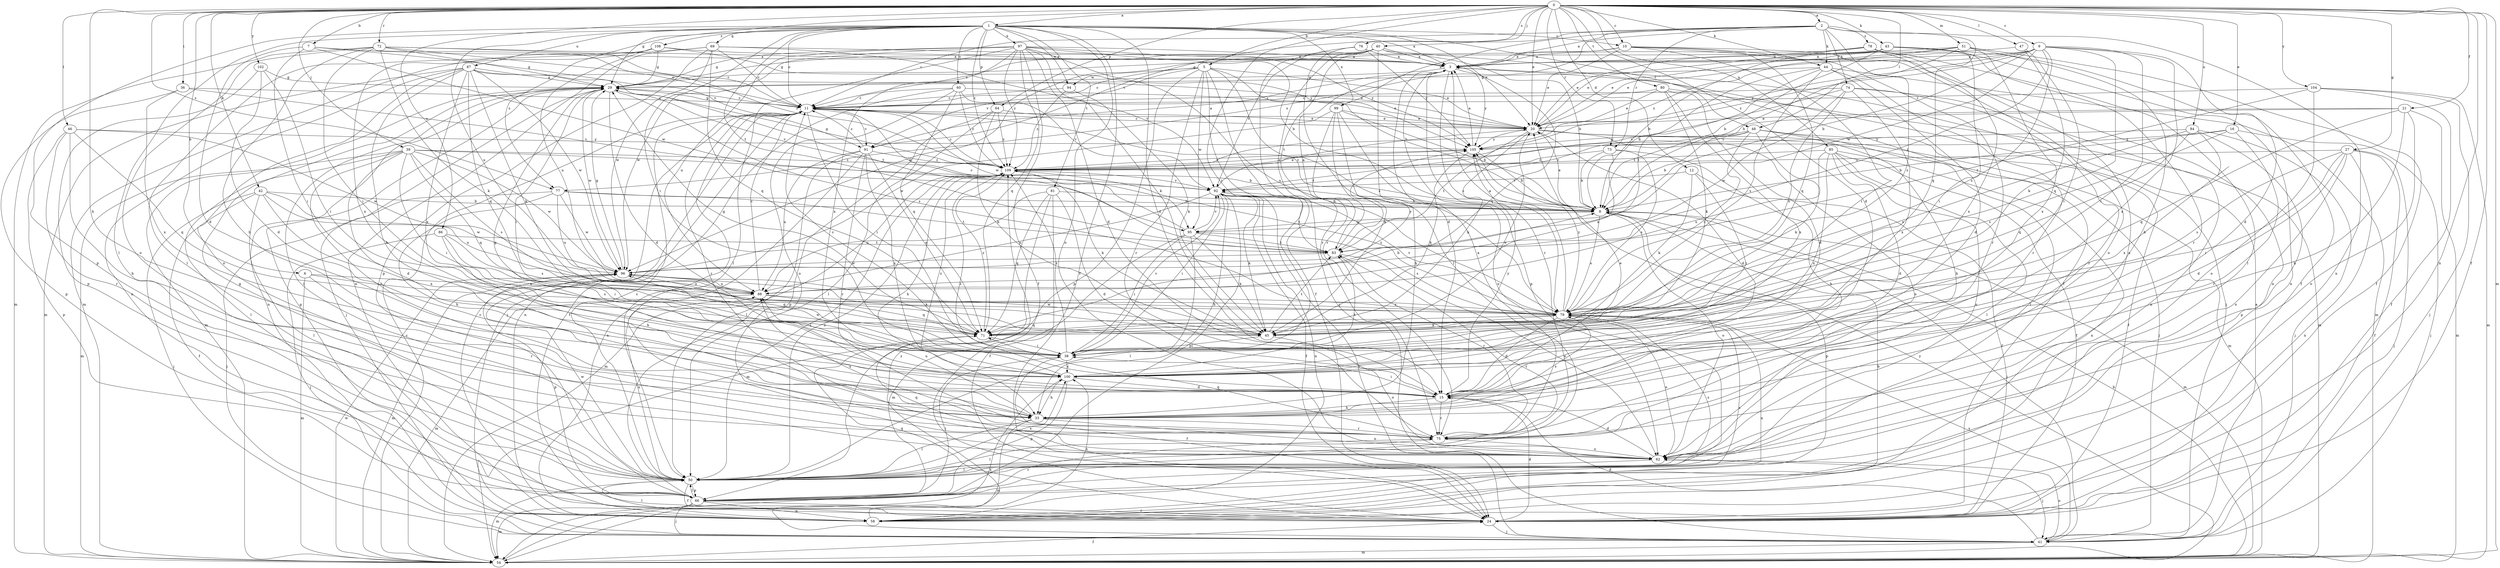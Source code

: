 strict digraph  {
0;
1;
2;
3;
5;
6;
7;
8;
9;
10;
11;
12;
15;
16;
20;
21;
24;
27;
29;
33;
36;
38;
39;
40;
41;
42;
43;
44;
45;
46;
47;
48;
50;
51;
54;
58;
60;
62;
64;
66;
69;
71;
72;
73;
74;
75;
76;
77;
78;
79;
80;
81;
83;
84;
85;
86;
87;
88;
91;
92;
94;
95;
96;
97;
99;
100;
102;
104;
105;
108;
109;
0 -> 1  [label=a];
0 -> 2  [label=a];
0 -> 5  [label=b];
0 -> 6  [label=b];
0 -> 7  [label=b];
0 -> 9  [label=c];
0 -> 10  [label=c];
0 -> 12  [label=d];
0 -> 15  [label=d];
0 -> 16  [label=e];
0 -> 20  [label=e];
0 -> 21  [label=f];
0 -> 24  [label=f];
0 -> 27  [label=g];
0 -> 29  [label=g];
0 -> 33  [label=h];
0 -> 36  [label=i];
0 -> 38  [label=i];
0 -> 39  [label=j];
0 -> 40  [label=j];
0 -> 42  [label=k];
0 -> 43  [label=k];
0 -> 44  [label=k];
0 -> 46  [label=l];
0 -> 47  [label=l];
0 -> 48  [label=l];
0 -> 51  [label=m];
0 -> 54  [label=m];
0 -> 58  [label=n];
0 -> 64  [label=p];
0 -> 72  [label=r];
0 -> 73  [label=r];
0 -> 76  [label=s];
0 -> 77  [label=s];
0 -> 80  [label=t];
0 -> 84  [label=u];
0 -> 85  [label=u];
0 -> 86  [label=u];
0 -> 102  [label=y];
0 -> 104  [label=y];
1 -> 3  [label=a];
1 -> 10  [label=c];
1 -> 11  [label=c];
1 -> 15  [label=d];
1 -> 20  [label=e];
1 -> 24  [label=f];
1 -> 38  [label=i];
1 -> 48  [label=l];
1 -> 50  [label=l];
1 -> 60  [label=o];
1 -> 62  [label=o];
1 -> 64  [label=p];
1 -> 66  [label=p];
1 -> 69  [label=q];
1 -> 77  [label=s];
1 -> 81  [label=t];
1 -> 83  [label=t];
1 -> 87  [label=u];
1 -> 88  [label=u];
1 -> 94  [label=w];
1 -> 97  [label=x];
1 -> 99  [label=x];
1 -> 108  [label=z];
1 -> 109  [label=z];
2 -> 3  [label=a];
2 -> 11  [label=c];
2 -> 44  [label=k];
2 -> 58  [label=n];
2 -> 71  [label=q];
2 -> 73  [label=r];
2 -> 74  [label=r];
2 -> 77  [label=s];
2 -> 78  [label=s];
2 -> 79  [label=s];
2 -> 91  [label=v];
2 -> 99  [label=x];
3 -> 29  [label=g];
3 -> 41  [label=j];
3 -> 66  [label=p];
3 -> 71  [label=q];
3 -> 75  [label=r];
3 -> 79  [label=s];
3 -> 105  [label=y];
5 -> 8  [label=b];
5 -> 11  [label=c];
5 -> 20  [label=e];
5 -> 24  [label=f];
5 -> 41  [label=j];
5 -> 66  [label=p];
5 -> 75  [label=r];
5 -> 79  [label=s];
5 -> 91  [label=v];
5 -> 94  [label=w];
5 -> 95  [label=w];
6 -> 54  [label=m];
6 -> 75  [label=r];
6 -> 79  [label=s];
6 -> 88  [label=u];
7 -> 3  [label=a];
7 -> 11  [label=c];
7 -> 15  [label=d];
7 -> 38  [label=i];
7 -> 91  [label=v];
7 -> 95  [label=w];
8 -> 11  [label=c];
8 -> 20  [label=e];
8 -> 41  [label=j];
8 -> 54  [label=m];
8 -> 62  [label=o];
8 -> 66  [label=p];
8 -> 79  [label=s];
8 -> 95  [label=w];
9 -> 3  [label=a];
9 -> 8  [label=b];
9 -> 15  [label=d];
9 -> 20  [label=e];
9 -> 38  [label=i];
9 -> 71  [label=q];
9 -> 79  [label=s];
9 -> 83  [label=t];
9 -> 95  [label=w];
9 -> 100  [label=x];
9 -> 105  [label=y];
9 -> 109  [label=z];
10 -> 3  [label=a];
10 -> 20  [label=e];
10 -> 29  [label=g];
10 -> 38  [label=i];
10 -> 58  [label=n];
10 -> 62  [label=o];
10 -> 71  [label=q];
10 -> 75  [label=r];
11 -> 20  [label=e];
11 -> 24  [label=f];
11 -> 29  [label=g];
11 -> 38  [label=i];
11 -> 58  [label=n];
11 -> 62  [label=o];
11 -> 75  [label=r];
11 -> 91  [label=v];
11 -> 95  [label=w];
12 -> 24  [label=f];
12 -> 38  [label=i];
12 -> 45  [label=k];
12 -> 92  [label=v];
15 -> 20  [label=e];
15 -> 29  [label=g];
15 -> 33  [label=h];
15 -> 38  [label=i];
15 -> 75  [label=r];
15 -> 105  [label=y];
15 -> 109  [label=z];
16 -> 8  [label=b];
16 -> 41  [label=j];
16 -> 75  [label=r];
16 -> 79  [label=s];
16 -> 105  [label=y];
20 -> 11  [label=c];
20 -> 15  [label=d];
20 -> 41  [label=j];
20 -> 45  [label=k];
20 -> 54  [label=m];
20 -> 62  [label=o];
20 -> 83  [label=t];
20 -> 105  [label=y];
21 -> 20  [label=e];
21 -> 33  [label=h];
21 -> 54  [label=m];
21 -> 62  [label=o];
21 -> 71  [label=q];
21 -> 109  [label=z];
24 -> 11  [label=c];
24 -> 15  [label=d];
24 -> 41  [label=j];
24 -> 71  [label=q];
27 -> 15  [label=d];
27 -> 24  [label=f];
27 -> 38  [label=i];
27 -> 41  [label=j];
27 -> 58  [label=n];
27 -> 62  [label=o];
27 -> 79  [label=s];
27 -> 109  [label=z];
29 -> 11  [label=c];
29 -> 15  [label=d];
29 -> 38  [label=i];
29 -> 41  [label=j];
29 -> 50  [label=l];
29 -> 54  [label=m];
29 -> 58  [label=n];
29 -> 79  [label=s];
29 -> 92  [label=v];
29 -> 96  [label=w];
33 -> 50  [label=l];
33 -> 54  [label=m];
33 -> 62  [label=o];
33 -> 75  [label=r];
33 -> 79  [label=s];
33 -> 88  [label=u];
36 -> 11  [label=c];
36 -> 66  [label=p];
36 -> 92  [label=v];
36 -> 100  [label=x];
38 -> 11  [label=c];
38 -> 20  [label=e];
38 -> 24  [label=f];
38 -> 92  [label=v];
38 -> 96  [label=w];
38 -> 100  [label=x];
38 -> 109  [label=z];
39 -> 8  [label=b];
39 -> 15  [label=d];
39 -> 33  [label=h];
39 -> 38  [label=i];
39 -> 50  [label=l];
39 -> 54  [label=m];
39 -> 71  [label=q];
39 -> 79  [label=s];
39 -> 96  [label=w];
39 -> 109  [label=z];
40 -> 3  [label=a];
40 -> 8  [label=b];
40 -> 11  [label=c];
40 -> 15  [label=d];
40 -> 24  [label=f];
40 -> 75  [label=r];
40 -> 83  [label=t];
40 -> 92  [label=v];
40 -> 96  [label=w];
41 -> 3  [label=a];
41 -> 15  [label=d];
41 -> 54  [label=m];
41 -> 62  [label=o];
41 -> 79  [label=s];
41 -> 92  [label=v];
41 -> 109  [label=z];
42 -> 8  [label=b];
42 -> 24  [label=f];
42 -> 41  [label=j];
42 -> 50  [label=l];
42 -> 88  [label=u];
42 -> 96  [label=w];
42 -> 100  [label=x];
43 -> 3  [label=a];
43 -> 8  [label=b];
43 -> 20  [label=e];
43 -> 24  [label=f];
43 -> 29  [label=g];
43 -> 38  [label=i];
43 -> 75  [label=r];
44 -> 8  [label=b];
44 -> 15  [label=d];
44 -> 29  [label=g];
44 -> 54  [label=m];
44 -> 75  [label=r];
44 -> 79  [label=s];
44 -> 83  [label=t];
45 -> 38  [label=i];
45 -> 62  [label=o];
45 -> 83  [label=t];
45 -> 96  [label=w];
46 -> 33  [label=h];
46 -> 66  [label=p];
46 -> 71  [label=q];
46 -> 75  [label=r];
46 -> 96  [label=w];
46 -> 105  [label=y];
47 -> 3  [label=a];
47 -> 38  [label=i];
47 -> 45  [label=k];
48 -> 8  [label=b];
48 -> 24  [label=f];
48 -> 33  [label=h];
48 -> 45  [label=k];
48 -> 50  [label=l];
48 -> 79  [label=s];
48 -> 92  [label=v];
48 -> 105  [label=y];
50 -> 11  [label=c];
50 -> 24  [label=f];
50 -> 29  [label=g];
50 -> 54  [label=m];
50 -> 66  [label=p];
50 -> 79  [label=s];
50 -> 83  [label=t];
50 -> 88  [label=u];
50 -> 96  [label=w];
50 -> 100  [label=x];
50 -> 109  [label=z];
51 -> 3  [label=a];
51 -> 8  [label=b];
51 -> 20  [label=e];
51 -> 24  [label=f];
51 -> 33  [label=h];
51 -> 100  [label=x];
51 -> 109  [label=z];
54 -> 8  [label=b];
54 -> 11  [label=c];
54 -> 24  [label=f];
54 -> 96  [label=w];
54 -> 100  [label=x];
54 -> 105  [label=y];
58 -> 8  [label=b];
58 -> 29  [label=g];
58 -> 50  [label=l];
58 -> 100  [label=x];
60 -> 11  [label=c];
60 -> 20  [label=e];
60 -> 41  [label=j];
60 -> 62  [label=o];
60 -> 71  [label=q];
60 -> 92  [label=v];
60 -> 109  [label=z];
62 -> 15  [label=d];
62 -> 41  [label=j];
62 -> 50  [label=l];
62 -> 71  [label=q];
64 -> 20  [label=e];
64 -> 45  [label=k];
64 -> 50  [label=l];
64 -> 66  [label=p];
64 -> 109  [label=z];
66 -> 24  [label=f];
66 -> 38  [label=i];
66 -> 41  [label=j];
66 -> 50  [label=l];
66 -> 54  [label=m];
66 -> 58  [label=n];
66 -> 75  [label=r];
66 -> 79  [label=s];
69 -> 3  [label=a];
69 -> 11  [label=c];
69 -> 54  [label=m];
69 -> 58  [label=n];
69 -> 66  [label=p];
69 -> 71  [label=q];
69 -> 92  [label=v];
69 -> 96  [label=w];
71 -> 29  [label=g];
71 -> 38  [label=i];
71 -> 109  [label=z];
72 -> 3  [label=a];
72 -> 11  [label=c];
72 -> 29  [label=g];
72 -> 33  [label=h];
72 -> 38  [label=i];
72 -> 45  [label=k];
72 -> 54  [label=m];
72 -> 62  [label=o];
72 -> 109  [label=z];
73 -> 8  [label=b];
73 -> 33  [label=h];
73 -> 79  [label=s];
73 -> 88  [label=u];
73 -> 109  [label=z];
74 -> 11  [label=c];
74 -> 58  [label=n];
74 -> 75  [label=r];
74 -> 79  [label=s];
74 -> 92  [label=v];
74 -> 96  [label=w];
74 -> 100  [label=x];
75 -> 3  [label=a];
75 -> 50  [label=l];
75 -> 62  [label=o];
75 -> 71  [label=q];
75 -> 88  [label=u];
76 -> 3  [label=a];
76 -> 50  [label=l];
76 -> 75  [label=r];
76 -> 105  [label=y];
77 -> 8  [label=b];
77 -> 33  [label=h];
77 -> 41  [label=j];
77 -> 83  [label=t];
77 -> 88  [label=u];
77 -> 96  [label=w];
78 -> 3  [label=a];
78 -> 8  [label=b];
78 -> 20  [label=e];
78 -> 50  [label=l];
78 -> 58  [label=n];
78 -> 62  [label=o];
78 -> 100  [label=x];
79 -> 3  [label=a];
79 -> 15  [label=d];
79 -> 45  [label=k];
79 -> 58  [label=n];
79 -> 62  [label=o];
79 -> 71  [label=q];
79 -> 92  [label=v];
79 -> 105  [label=y];
79 -> 109  [label=z];
80 -> 11  [label=c];
80 -> 15  [label=d];
80 -> 20  [label=e];
80 -> 45  [label=k];
80 -> 54  [label=m];
80 -> 100  [label=x];
81 -> 8  [label=b];
81 -> 15  [label=d];
81 -> 24  [label=f];
81 -> 54  [label=m];
81 -> 71  [label=q];
81 -> 88  [label=u];
83 -> 3  [label=a];
83 -> 62  [label=o];
83 -> 75  [label=r];
83 -> 96  [label=w];
84 -> 41  [label=j];
84 -> 66  [label=p];
84 -> 71  [label=q];
84 -> 79  [label=s];
84 -> 100  [label=x];
84 -> 105  [label=y];
85 -> 15  [label=d];
85 -> 24  [label=f];
85 -> 50  [label=l];
85 -> 58  [label=n];
85 -> 62  [label=o];
85 -> 88  [label=u];
85 -> 100  [label=x];
85 -> 109  [label=z];
86 -> 33  [label=h];
86 -> 38  [label=i];
86 -> 41  [label=j];
86 -> 79  [label=s];
86 -> 83  [label=t];
87 -> 20  [label=e];
87 -> 29  [label=g];
87 -> 33  [label=h];
87 -> 45  [label=k];
87 -> 54  [label=m];
87 -> 58  [label=n];
87 -> 62  [label=o];
87 -> 71  [label=q];
87 -> 83  [label=t];
87 -> 96  [label=w];
87 -> 100  [label=x];
88 -> 8  [label=b];
88 -> 11  [label=c];
88 -> 54  [label=m];
88 -> 71  [label=q];
88 -> 79  [label=s];
91 -> 3  [label=a];
91 -> 11  [label=c];
91 -> 50  [label=l];
91 -> 58  [label=n];
91 -> 71  [label=q];
91 -> 75  [label=r];
91 -> 88  [label=u];
91 -> 100  [label=x];
91 -> 109  [label=z];
92 -> 8  [label=b];
92 -> 20  [label=e];
92 -> 24  [label=f];
92 -> 33  [label=h];
92 -> 38  [label=i];
92 -> 45  [label=k];
92 -> 58  [label=n];
92 -> 66  [label=p];
92 -> 83  [label=t];
92 -> 88  [label=u];
94 -> 11  [label=c];
94 -> 45  [label=k];
94 -> 109  [label=z];
95 -> 11  [label=c];
95 -> 38  [label=i];
95 -> 45  [label=k];
95 -> 50  [label=l];
95 -> 54  [label=m];
95 -> 79  [label=s];
95 -> 83  [label=t];
95 -> 92  [label=v];
96 -> 29  [label=g];
96 -> 45  [label=k];
96 -> 54  [label=m];
96 -> 66  [label=p];
96 -> 71  [label=q];
96 -> 88  [label=u];
96 -> 105  [label=y];
97 -> 3  [label=a];
97 -> 8  [label=b];
97 -> 15  [label=d];
97 -> 24  [label=f];
97 -> 29  [label=g];
97 -> 45  [label=k];
97 -> 50  [label=l];
97 -> 71  [label=q];
97 -> 79  [label=s];
97 -> 88  [label=u];
97 -> 96  [label=w];
97 -> 100  [label=x];
97 -> 105  [label=y];
97 -> 109  [label=z];
99 -> 8  [label=b];
99 -> 20  [label=e];
99 -> 33  [label=h];
99 -> 45  [label=k];
99 -> 62  [label=o];
99 -> 83  [label=t];
99 -> 96  [label=w];
100 -> 15  [label=d];
100 -> 33  [label=h];
100 -> 66  [label=p];
100 -> 83  [label=t];
100 -> 109  [label=z];
102 -> 15  [label=d];
102 -> 29  [label=g];
102 -> 38  [label=i];
102 -> 66  [label=p];
104 -> 11  [label=c];
104 -> 24  [label=f];
104 -> 41  [label=j];
104 -> 54  [label=m];
104 -> 62  [label=o];
104 -> 83  [label=t];
105 -> 3  [label=a];
105 -> 8  [label=b];
105 -> 45  [label=k];
105 -> 109  [label=z];
108 -> 3  [label=a];
108 -> 29  [label=g];
108 -> 50  [label=l];
108 -> 88  [label=u];
108 -> 100  [label=x];
108 -> 105  [label=y];
109 -> 11  [label=c];
109 -> 29  [label=g];
109 -> 33  [label=h];
109 -> 45  [label=k];
109 -> 50  [label=l];
109 -> 54  [label=m];
109 -> 92  [label=v];
109 -> 105  [label=y];
}
